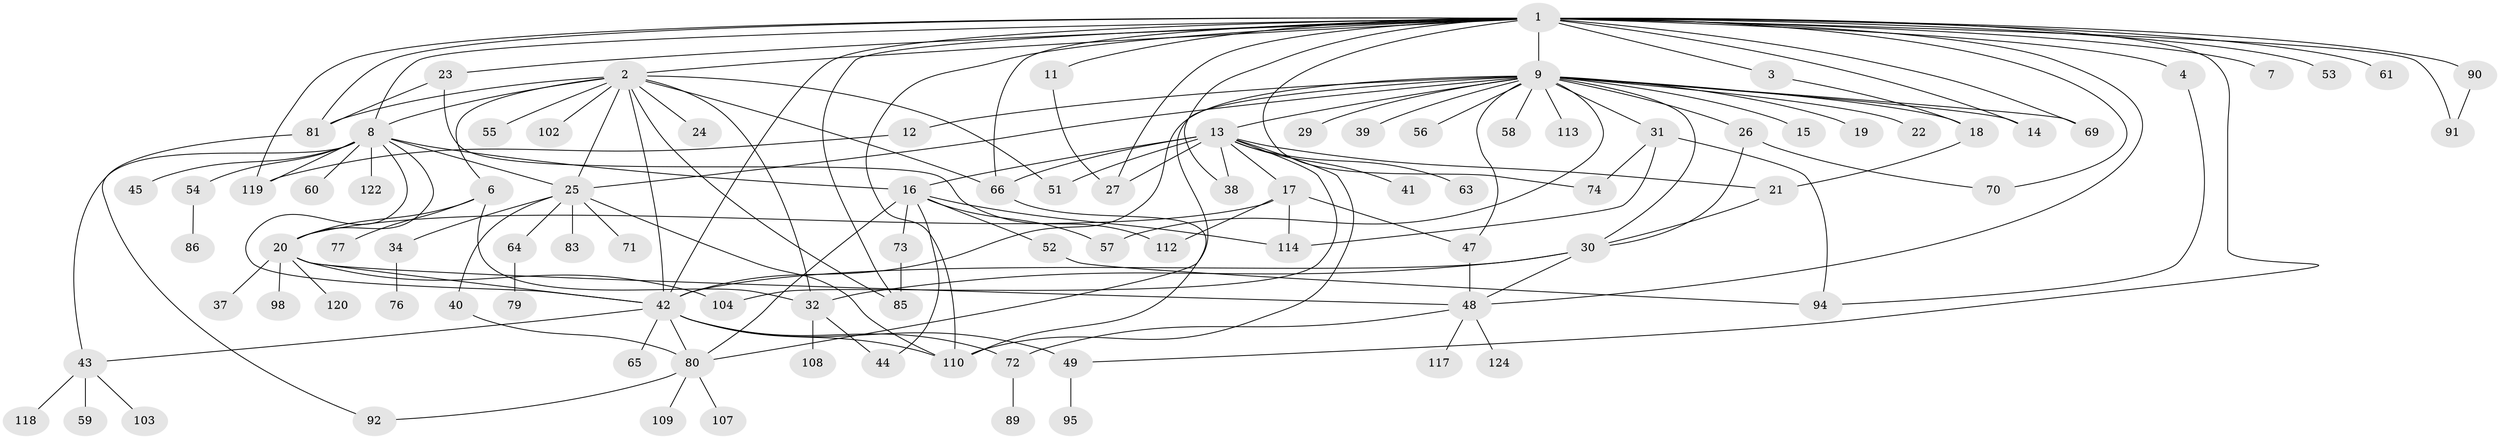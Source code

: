 // original degree distribution, {28: 0.008064516129032258, 2: 0.22580645161290322, 13: 0.016129032258064516, 5: 0.03225806451612903, 1: 0.3951612903225806, 14: 0.008064516129032258, 7: 0.04838709677419355, 21: 0.008064516129032258, 3: 0.1693548387096774, 4: 0.056451612903225805, 6: 0.024193548387096774, 9: 0.008064516129032258}
// Generated by graph-tools (version 1.1) at 2025/41/03/06/25 10:41:49]
// undirected, 94 vertices, 150 edges
graph export_dot {
graph [start="1"]
  node [color=gray90,style=filled];
  1 [super="+96"];
  2 [super="+5"];
  3;
  4;
  6 [super="+93"];
  7;
  8 [super="+101"];
  9 [super="+10"];
  11 [super="+105"];
  12;
  13 [super="+75"];
  14 [super="+82"];
  15;
  16 [super="+46"];
  17 [super="+84"];
  18 [super="+33"];
  19;
  20 [super="+68"];
  21;
  22;
  23 [super="+116"];
  24;
  25 [super="+35"];
  26;
  27 [super="+28"];
  29;
  30 [super="+36"];
  31 [super="+78"];
  32 [super="+106"];
  34;
  37;
  38 [super="+97"];
  39;
  40;
  41;
  42 [super="+62"];
  43 [super="+50"];
  44;
  45;
  47;
  48 [super="+67"];
  49 [super="+115"];
  51;
  52 [super="+123"];
  53;
  54;
  55;
  56 [super="+100"];
  57;
  58;
  59;
  60 [super="+87"];
  61;
  63;
  64;
  65;
  66;
  69;
  70;
  71;
  72;
  73;
  74;
  76;
  77;
  79;
  80 [super="+88"];
  81;
  83;
  85;
  86;
  89;
  90;
  91 [super="+99"];
  92 [super="+121"];
  94;
  95;
  98;
  102;
  103;
  104;
  107;
  108;
  109;
  110 [super="+111"];
  112;
  113;
  114;
  117;
  118;
  119;
  120;
  122;
  124;
  1 -- 2;
  1 -- 3;
  1 -- 4;
  1 -- 7;
  1 -- 8;
  1 -- 9 [weight=2];
  1 -- 11;
  1 -- 14;
  1 -- 23;
  1 -- 27;
  1 -- 42;
  1 -- 48;
  1 -- 53;
  1 -- 61;
  1 -- 66;
  1 -- 69;
  1 -- 70;
  1 -- 74;
  1 -- 81;
  1 -- 85;
  1 -- 90;
  1 -- 91;
  1 -- 110;
  1 -- 119;
  1 -- 49;
  1 -- 38;
  2 -- 32;
  2 -- 66;
  2 -- 6;
  2 -- 102;
  2 -- 8;
  2 -- 81;
  2 -- 51;
  2 -- 85;
  2 -- 55;
  2 -- 24;
  2 -- 25;
  2 -- 42;
  3 -- 18;
  4 -- 94;
  6 -- 32;
  6 -- 77;
  6 -- 20;
  8 -- 20;
  8 -- 25;
  8 -- 43;
  8 -- 45;
  8 -- 54;
  8 -- 60;
  8 -- 119;
  8 -- 122;
  8 -- 16;
  8 -- 42;
  9 -- 26 [weight=2];
  9 -- 57;
  9 -- 113;
  9 -- 69;
  9 -- 12;
  9 -- 13;
  9 -- 14;
  9 -- 15;
  9 -- 19;
  9 -- 22;
  9 -- 25;
  9 -- 29;
  9 -- 30;
  9 -- 31;
  9 -- 39;
  9 -- 42;
  9 -- 47;
  9 -- 56 [weight=2];
  9 -- 58;
  9 -- 18;
  9 -- 80;
  11 -- 27;
  12 -- 119;
  13 -- 16;
  13 -- 17;
  13 -- 21;
  13 -- 27;
  13 -- 38;
  13 -- 41;
  13 -- 51;
  13 -- 63;
  13 -- 66;
  13 -- 104;
  13 -- 110;
  16 -- 44;
  16 -- 52;
  16 -- 80;
  16 -- 114;
  16 -- 73;
  16 -- 57;
  17 -- 47;
  17 -- 114;
  17 -- 20;
  17 -- 112;
  18 -- 21;
  20 -- 37;
  20 -- 98;
  20 -- 120;
  20 -- 104;
  20 -- 48;
  20 -- 42;
  21 -- 30;
  23 -- 112;
  23 -- 81;
  25 -- 34;
  25 -- 40;
  25 -- 71;
  25 -- 83;
  25 -- 64;
  25 -- 110;
  26 -- 70;
  26 -- 30;
  30 -- 32;
  30 -- 48;
  30 -- 42;
  31 -- 94;
  31 -- 74;
  31 -- 114;
  32 -- 44;
  32 -- 108;
  34 -- 76;
  40 -- 80;
  42 -- 43 [weight=2];
  42 -- 49 [weight=2];
  42 -- 80;
  42 -- 65;
  42 -- 72;
  42 -- 110;
  43 -- 59;
  43 -- 103;
  43 -- 118;
  47 -- 48;
  48 -- 72;
  48 -- 124;
  48 -- 117;
  49 -- 95;
  52 -- 94;
  54 -- 86;
  64 -- 79;
  66 -- 110;
  72 -- 89;
  73 -- 85;
  80 -- 92;
  80 -- 107;
  80 -- 109;
  81 -- 92;
  90 -- 91;
}
